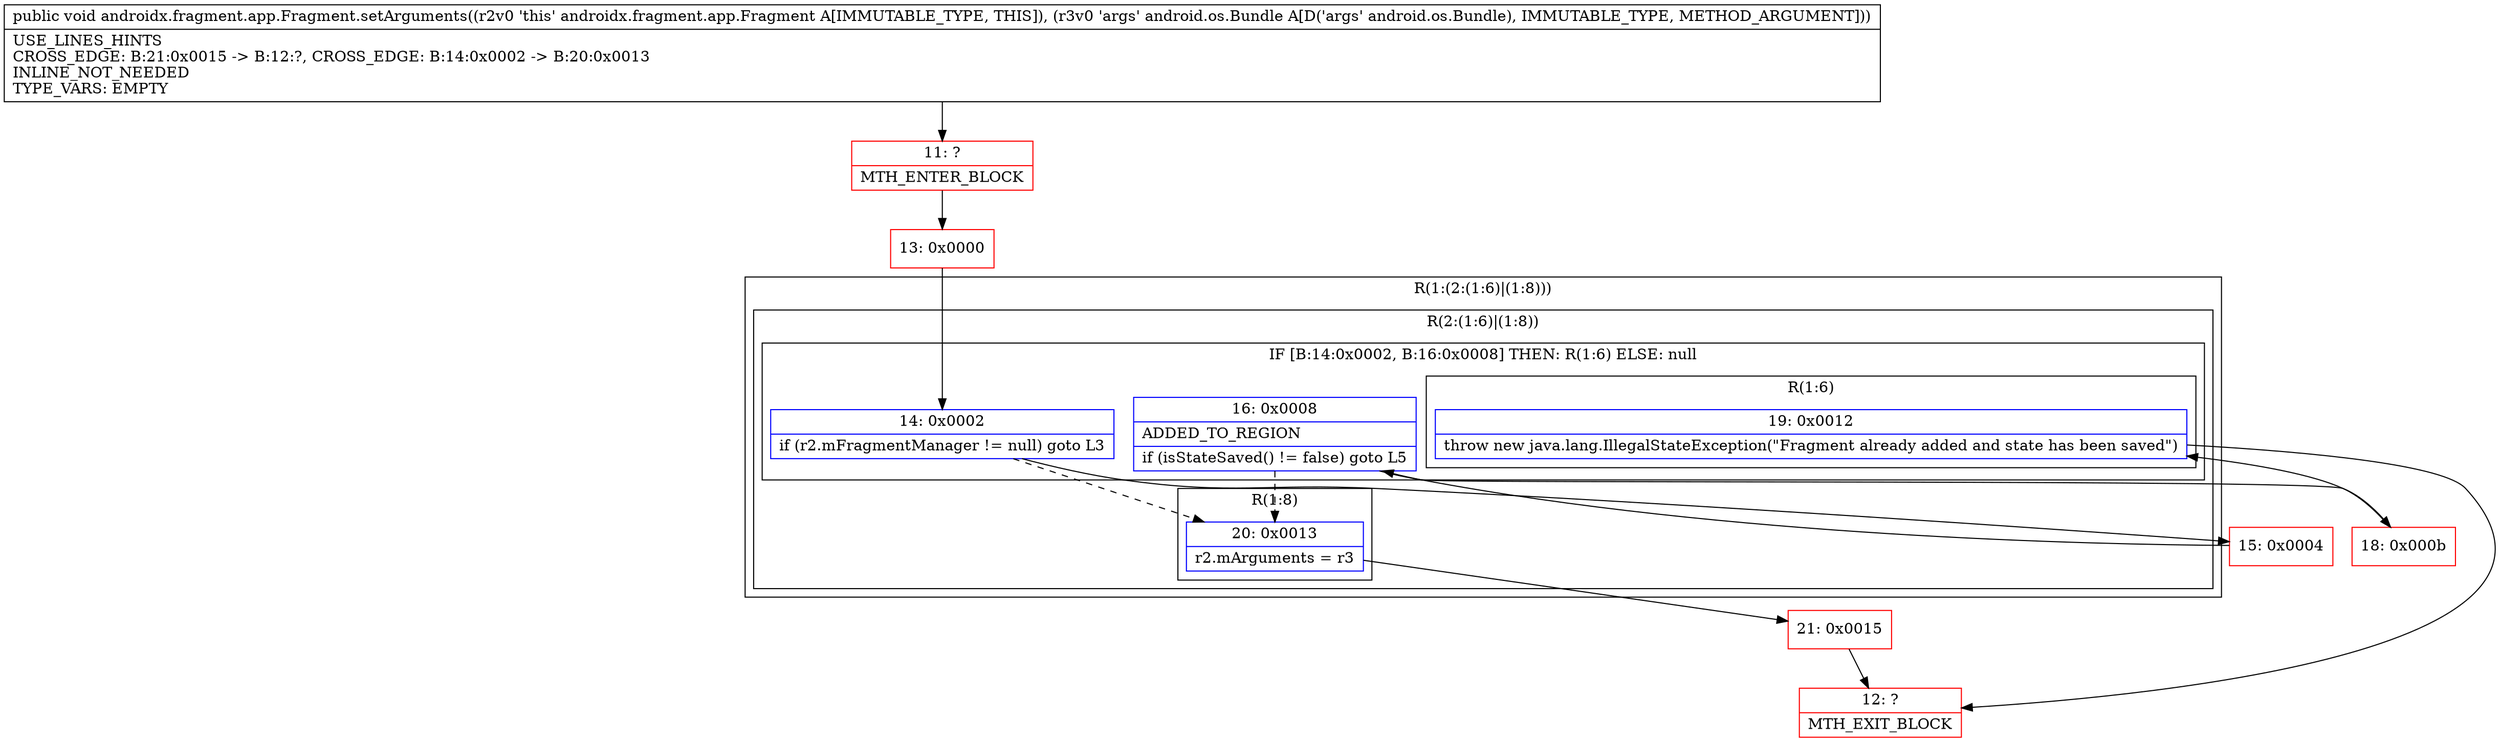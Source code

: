 digraph "CFG forandroidx.fragment.app.Fragment.setArguments(Landroid\/os\/Bundle;)V" {
subgraph cluster_Region_1100768942 {
label = "R(1:(2:(1:6)|(1:8)))";
node [shape=record,color=blue];
subgraph cluster_Region_134138337 {
label = "R(2:(1:6)|(1:8))";
node [shape=record,color=blue];
subgraph cluster_IfRegion_114691563 {
label = "IF [B:14:0x0002, B:16:0x0008] THEN: R(1:6) ELSE: null";
node [shape=record,color=blue];
Node_14 [shape=record,label="{14\:\ 0x0002|if (r2.mFragmentManager != null) goto L3\l}"];
Node_16 [shape=record,label="{16\:\ 0x0008|ADDED_TO_REGION\l|if (isStateSaved() != false) goto L5\l}"];
subgraph cluster_Region_1275186883 {
label = "R(1:6)";
node [shape=record,color=blue];
Node_19 [shape=record,label="{19\:\ 0x0012|throw new java.lang.IllegalStateException(\"Fragment already added and state has been saved\")\l}"];
}
}
subgraph cluster_Region_1846180091 {
label = "R(1:8)";
node [shape=record,color=blue];
Node_20 [shape=record,label="{20\:\ 0x0013|r2.mArguments = r3\l}"];
}
}
}
Node_11 [shape=record,color=red,label="{11\:\ ?|MTH_ENTER_BLOCK\l}"];
Node_13 [shape=record,color=red,label="{13\:\ 0x0000}"];
Node_15 [shape=record,color=red,label="{15\:\ 0x0004}"];
Node_18 [shape=record,color=red,label="{18\:\ 0x000b}"];
Node_12 [shape=record,color=red,label="{12\:\ ?|MTH_EXIT_BLOCK\l}"];
Node_21 [shape=record,color=red,label="{21\:\ 0x0015}"];
MethodNode[shape=record,label="{public void androidx.fragment.app.Fragment.setArguments((r2v0 'this' androidx.fragment.app.Fragment A[IMMUTABLE_TYPE, THIS]), (r3v0 'args' android.os.Bundle A[D('args' android.os.Bundle), IMMUTABLE_TYPE, METHOD_ARGUMENT]))  | USE_LINES_HINTS\lCROSS_EDGE: B:21:0x0015 \-\> B:12:?, CROSS_EDGE: B:14:0x0002 \-\> B:20:0x0013\lINLINE_NOT_NEEDED\lTYPE_VARS: EMPTY\l}"];
MethodNode -> Node_11;Node_14 -> Node_15;
Node_14 -> Node_20[style=dashed];
Node_16 -> Node_18;
Node_16 -> Node_20[style=dashed];
Node_19 -> Node_12;
Node_20 -> Node_21;
Node_11 -> Node_13;
Node_13 -> Node_14;
Node_15 -> Node_16;
Node_18 -> Node_19;
Node_21 -> Node_12;
}

